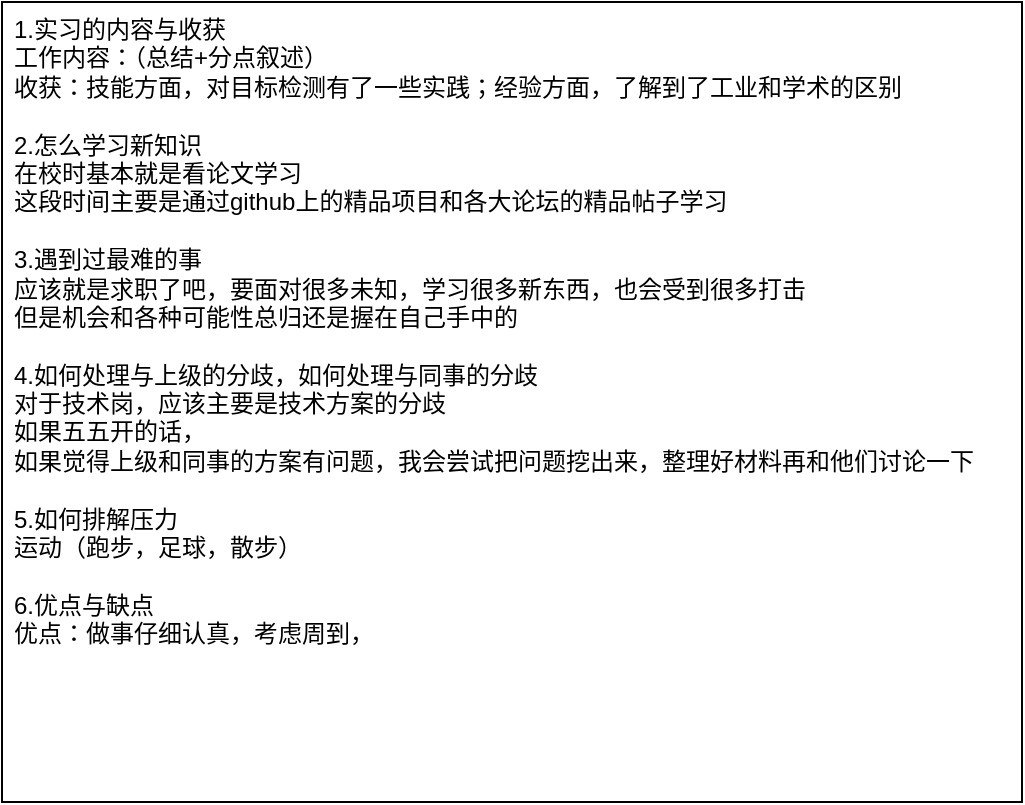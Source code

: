 <mxfile version="24.7.8">
  <diagram name="第 1 页" id="Rx1fUuhY_IRhLyzXzS_3">
    <mxGraphModel dx="1192" dy="433" grid="1" gridSize="10" guides="1" tooltips="1" connect="1" arrows="1" fold="1" page="0" pageScale="1" pageWidth="827" pageHeight="1169" math="0" shadow="0">
      <root>
        <mxCell id="0" />
        <mxCell id="1" parent="0" />
        <mxCell id="AXEMRqHJ4q1Q8EE62VlG-1" value="1.实习的内容与收获&lt;div&gt;工作内容：（总结+分点叙述）&lt;/div&gt;&lt;div&gt;收获：&lt;span style=&quot;background-color: initial;&quot;&gt;技能方面，对目标检测有了一些实践；&lt;/span&gt;&lt;span style=&quot;background-color: initial;&quot;&gt;经验方面，了解到了工业和学术的区别&lt;/span&gt;&lt;/div&gt;&lt;div&gt;&lt;br&gt;&lt;/div&gt;&lt;div&gt;2.怎么学习新知识&lt;/div&gt;&lt;div&gt;在校时基本就是看论文学习&lt;/div&gt;&lt;div&gt;这段时间主要是通过github上的精品项目和各大论坛的精品帖子学习&lt;/div&gt;&lt;div&gt;&lt;br&gt;&lt;/div&gt;&lt;div&gt;3.遇到过最难的事&lt;/div&gt;&lt;div&gt;应该就是求职了吧，要面对很多未知，学习很多新东西，也会受到很多打击&lt;/div&gt;&lt;div&gt;但是机会和各种可能性总归还是握在自己手中的&lt;/div&gt;&lt;div&gt;&lt;br&gt;&lt;/div&gt;&lt;div&gt;4.如何处理与上级的分歧，如何处理与同事的分歧&lt;/div&gt;&lt;div&gt;对于技术岗，应该主要是技术方案的分歧&lt;/div&gt;&lt;div&gt;如果五五开的话，&lt;/div&gt;&lt;div&gt;如果觉得上级和同事的方案有问题，我会尝试把问题挖出来，整理好材料再和他们讨论一下&lt;/div&gt;&lt;div&gt;&lt;br&gt;&lt;/div&gt;&lt;div&gt;5.如何排解压力&lt;/div&gt;&lt;div&gt;运动（跑步，足球，散步）&lt;/div&gt;&lt;div&gt;&lt;br&gt;&lt;/div&gt;&lt;div&gt;6.优点与缺点&lt;/div&gt;&lt;div&gt;优点：做事仔细认真，考虑周到，&lt;/div&gt;&lt;div&gt;&lt;br&gt;&lt;/div&gt;" style="rounded=0;whiteSpace=wrap;html=1;align=left;verticalAlign=top;spacingLeft=4;" vertex="1" parent="1">
          <mxGeometry x="-320" y="90" width="510" height="400" as="geometry" />
        </mxCell>
      </root>
    </mxGraphModel>
  </diagram>
</mxfile>

